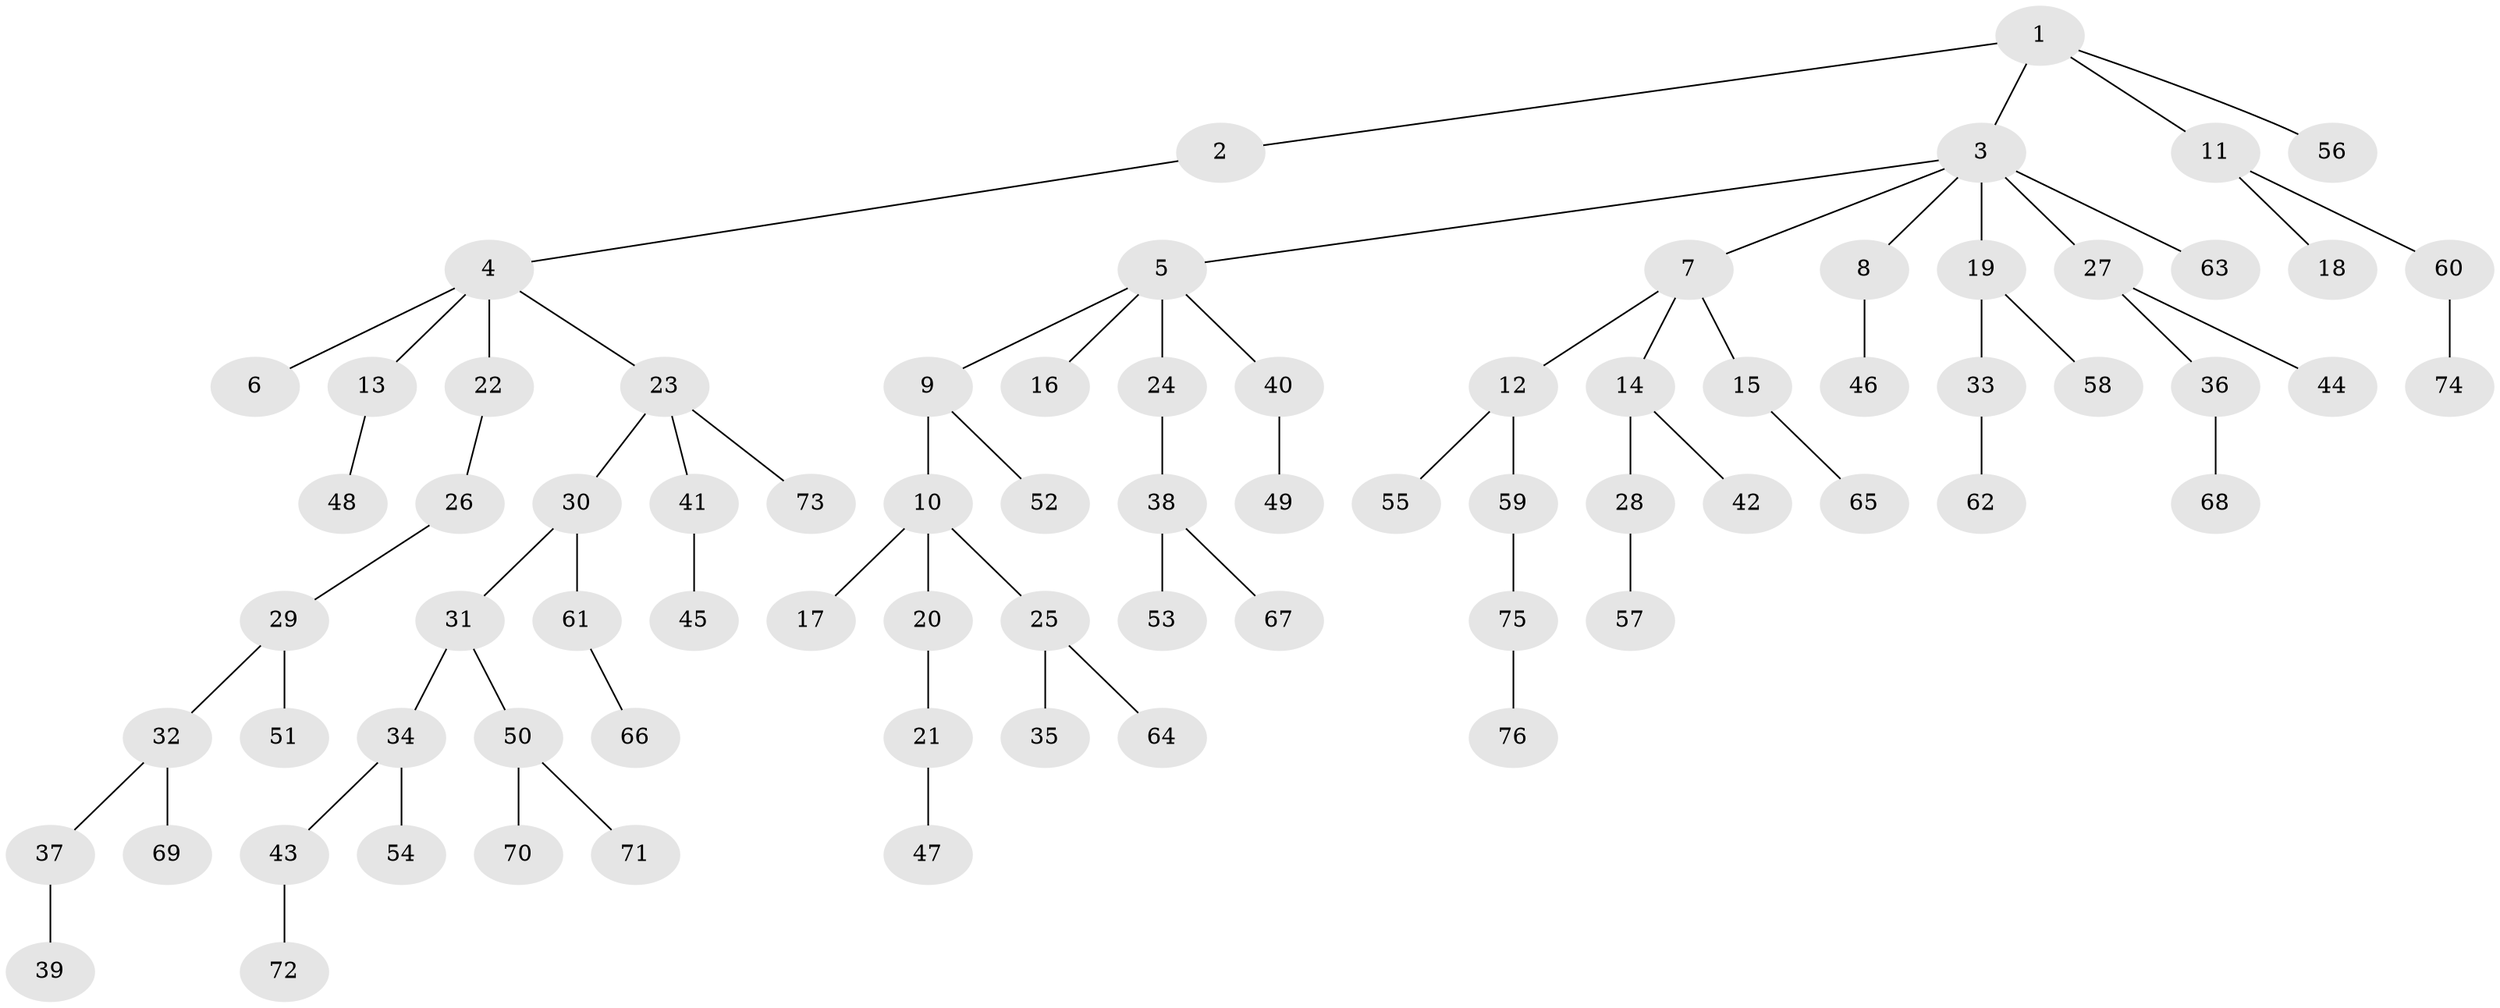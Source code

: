 // Generated by graph-tools (version 1.1) at 2025/11/02/27/25 16:11:25]
// undirected, 76 vertices, 75 edges
graph export_dot {
graph [start="1"]
  node [color=gray90,style=filled];
  1;
  2;
  3;
  4;
  5;
  6;
  7;
  8;
  9;
  10;
  11;
  12;
  13;
  14;
  15;
  16;
  17;
  18;
  19;
  20;
  21;
  22;
  23;
  24;
  25;
  26;
  27;
  28;
  29;
  30;
  31;
  32;
  33;
  34;
  35;
  36;
  37;
  38;
  39;
  40;
  41;
  42;
  43;
  44;
  45;
  46;
  47;
  48;
  49;
  50;
  51;
  52;
  53;
  54;
  55;
  56;
  57;
  58;
  59;
  60;
  61;
  62;
  63;
  64;
  65;
  66;
  67;
  68;
  69;
  70;
  71;
  72;
  73;
  74;
  75;
  76;
  1 -- 2;
  1 -- 3;
  1 -- 11;
  1 -- 56;
  2 -- 4;
  3 -- 5;
  3 -- 7;
  3 -- 8;
  3 -- 19;
  3 -- 27;
  3 -- 63;
  4 -- 6;
  4 -- 13;
  4 -- 22;
  4 -- 23;
  5 -- 9;
  5 -- 16;
  5 -- 24;
  5 -- 40;
  7 -- 12;
  7 -- 14;
  7 -- 15;
  8 -- 46;
  9 -- 10;
  9 -- 52;
  10 -- 17;
  10 -- 20;
  10 -- 25;
  11 -- 18;
  11 -- 60;
  12 -- 55;
  12 -- 59;
  13 -- 48;
  14 -- 28;
  14 -- 42;
  15 -- 65;
  19 -- 33;
  19 -- 58;
  20 -- 21;
  21 -- 47;
  22 -- 26;
  23 -- 30;
  23 -- 41;
  23 -- 73;
  24 -- 38;
  25 -- 35;
  25 -- 64;
  26 -- 29;
  27 -- 36;
  27 -- 44;
  28 -- 57;
  29 -- 32;
  29 -- 51;
  30 -- 31;
  30 -- 61;
  31 -- 34;
  31 -- 50;
  32 -- 37;
  32 -- 69;
  33 -- 62;
  34 -- 43;
  34 -- 54;
  36 -- 68;
  37 -- 39;
  38 -- 53;
  38 -- 67;
  40 -- 49;
  41 -- 45;
  43 -- 72;
  50 -- 70;
  50 -- 71;
  59 -- 75;
  60 -- 74;
  61 -- 66;
  75 -- 76;
}
